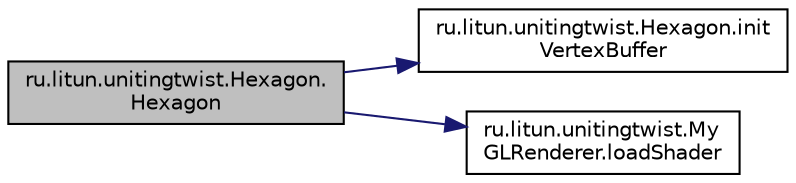digraph "ru.litun.unitingtwist.Hexagon.Hexagon"
{
  edge [fontname="Helvetica",fontsize="10",labelfontname="Helvetica",labelfontsize="10"];
  node [fontname="Helvetica",fontsize="10",shape=record];
  rankdir="LR";
  Node0 [label="ru.litun.unitingtwist.Hexagon.\lHexagon",height=0.2,width=0.4,color="black", fillcolor="grey75", style="filled", fontcolor="black"];
  Node0 -> Node1 [color="midnightblue",fontsize="10",style="solid",fontname="Helvetica"];
  Node1 [label="ru.litun.unitingtwist.Hexagon.init\lVertexBuffer",height=0.2,width=0.4,color="black", fillcolor="white", style="filled",URL="$classru_1_1litun_1_1unitingtwist_1_1_hexagon.html#a6f6d825ac4ad3cfbccab2a0b1131962f"];
  Node0 -> Node2 [color="midnightblue",fontsize="10",style="solid",fontname="Helvetica"];
  Node2 [label="ru.litun.unitingtwist.My\lGLRenderer.loadShader",height=0.2,width=0.4,color="black", fillcolor="white", style="filled",URL="$classru_1_1litun_1_1unitingtwist_1_1_my_g_l_renderer.html#a8a359587e824851ea5b00cac7e9c7b98"];
}
